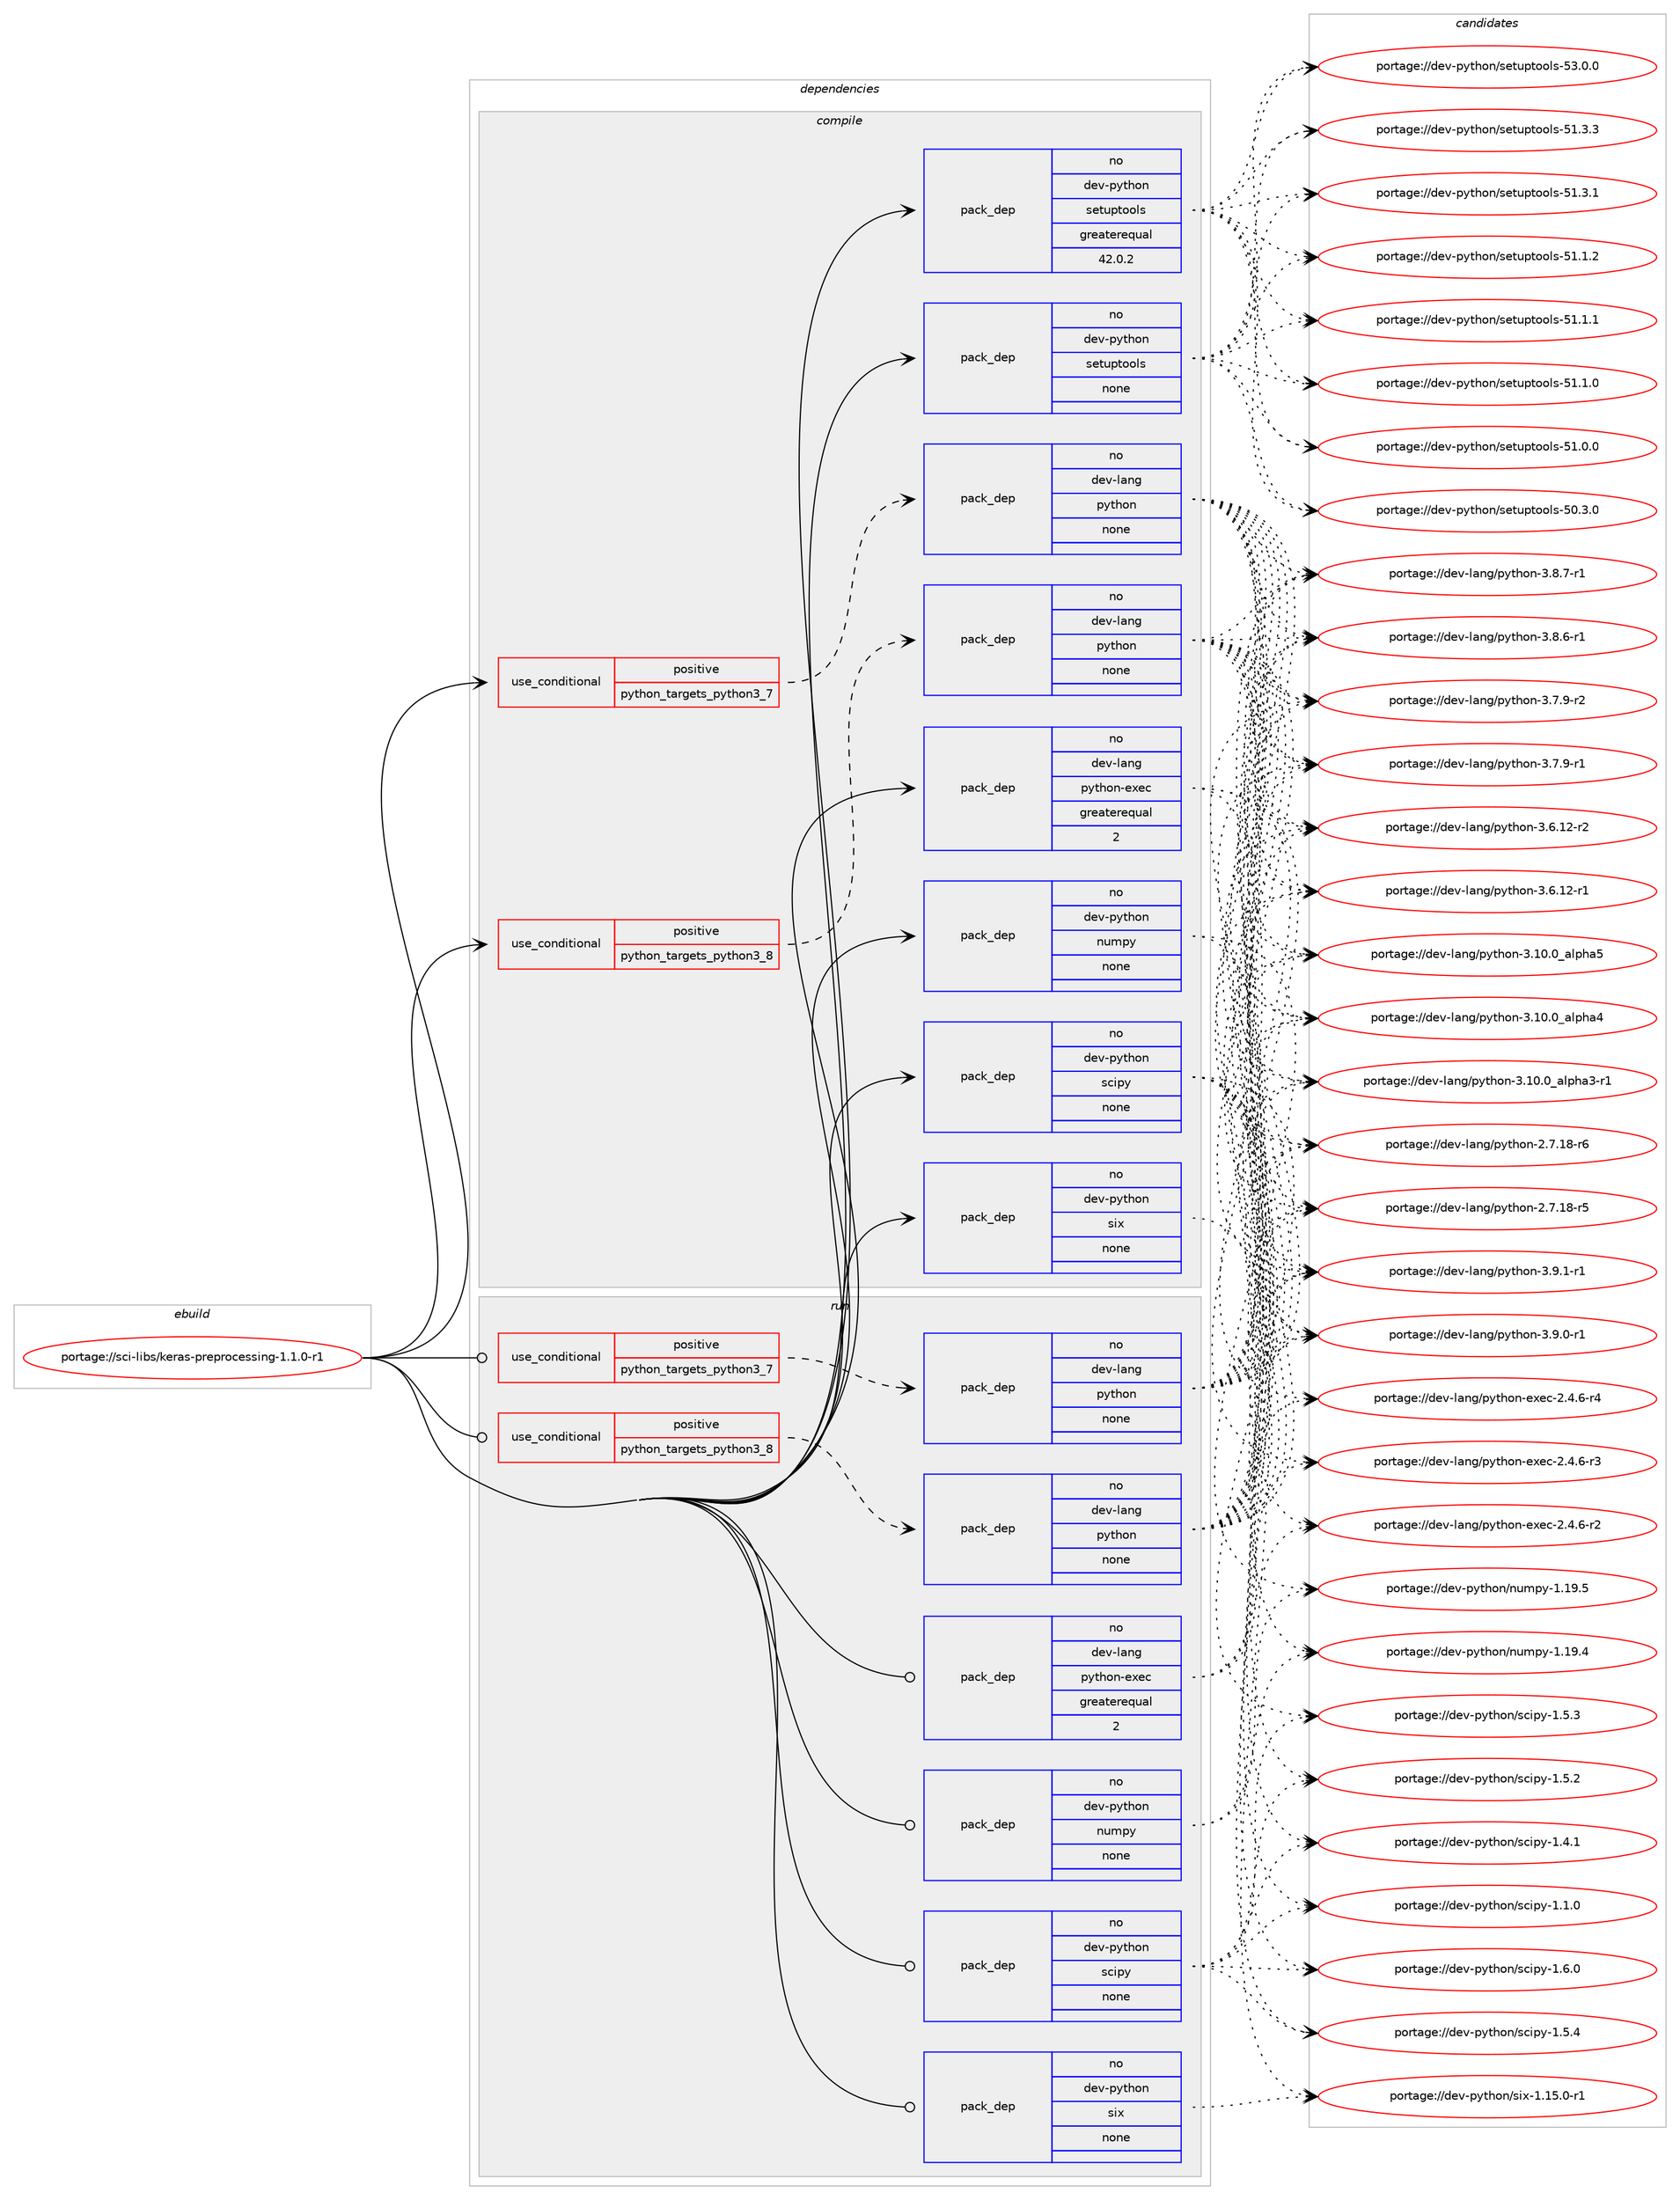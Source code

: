 digraph prolog {

# *************
# Graph options
# *************

newrank=true;
concentrate=true;
compound=true;
graph [rankdir=LR,fontname=Helvetica,fontsize=10,ranksep=1.5];#, ranksep=2.5, nodesep=0.2];
edge  [arrowhead=vee];
node  [fontname=Helvetica,fontsize=10];

# **********
# The ebuild
# **********

subgraph cluster_leftcol {
color=gray;
rank=same;
label=<<i>ebuild</i>>;
id [label="portage://sci-libs/keras-preprocessing-1.1.0-r1", color=red, width=4, href="../sci-libs/keras-preprocessing-1.1.0-r1.svg"];
}

# ****************
# The dependencies
# ****************

subgraph cluster_midcol {
color=gray;
label=<<i>dependencies</i>>;
subgraph cluster_compile {
fillcolor="#eeeeee";
style=filled;
label=<<i>compile</i>>;
subgraph cond5361 {
dependency17323 [label=<<TABLE BORDER="0" CELLBORDER="1" CELLSPACING="0" CELLPADDING="4"><TR><TD ROWSPAN="3" CELLPADDING="10">use_conditional</TD></TR><TR><TD>positive</TD></TR><TR><TD>python_targets_python3_7</TD></TR></TABLE>>, shape=none, color=red];
subgraph pack11826 {
dependency17324 [label=<<TABLE BORDER="0" CELLBORDER="1" CELLSPACING="0" CELLPADDING="4" WIDTH="220"><TR><TD ROWSPAN="6" CELLPADDING="30">pack_dep</TD></TR><TR><TD WIDTH="110">no</TD></TR><TR><TD>dev-lang</TD></TR><TR><TD>python</TD></TR><TR><TD>none</TD></TR><TR><TD></TD></TR></TABLE>>, shape=none, color=blue];
}
dependency17323:e -> dependency17324:w [weight=20,style="dashed",arrowhead="vee"];
}
id:e -> dependency17323:w [weight=20,style="solid",arrowhead="vee"];
subgraph cond5362 {
dependency17325 [label=<<TABLE BORDER="0" CELLBORDER="1" CELLSPACING="0" CELLPADDING="4"><TR><TD ROWSPAN="3" CELLPADDING="10">use_conditional</TD></TR><TR><TD>positive</TD></TR><TR><TD>python_targets_python3_8</TD></TR></TABLE>>, shape=none, color=red];
subgraph pack11827 {
dependency17326 [label=<<TABLE BORDER="0" CELLBORDER="1" CELLSPACING="0" CELLPADDING="4" WIDTH="220"><TR><TD ROWSPAN="6" CELLPADDING="30">pack_dep</TD></TR><TR><TD WIDTH="110">no</TD></TR><TR><TD>dev-lang</TD></TR><TR><TD>python</TD></TR><TR><TD>none</TD></TR><TR><TD></TD></TR></TABLE>>, shape=none, color=blue];
}
dependency17325:e -> dependency17326:w [weight=20,style="dashed",arrowhead="vee"];
}
id:e -> dependency17325:w [weight=20,style="solid",arrowhead="vee"];
subgraph pack11828 {
dependency17327 [label=<<TABLE BORDER="0" CELLBORDER="1" CELLSPACING="0" CELLPADDING="4" WIDTH="220"><TR><TD ROWSPAN="6" CELLPADDING="30">pack_dep</TD></TR><TR><TD WIDTH="110">no</TD></TR><TR><TD>dev-lang</TD></TR><TR><TD>python-exec</TD></TR><TR><TD>greaterequal</TD></TR><TR><TD>2</TD></TR></TABLE>>, shape=none, color=blue];
}
id:e -> dependency17327:w [weight=20,style="solid",arrowhead="vee"];
subgraph pack11829 {
dependency17328 [label=<<TABLE BORDER="0" CELLBORDER="1" CELLSPACING="0" CELLPADDING="4" WIDTH="220"><TR><TD ROWSPAN="6" CELLPADDING="30">pack_dep</TD></TR><TR><TD WIDTH="110">no</TD></TR><TR><TD>dev-python</TD></TR><TR><TD>numpy</TD></TR><TR><TD>none</TD></TR><TR><TD></TD></TR></TABLE>>, shape=none, color=blue];
}
id:e -> dependency17328:w [weight=20,style="solid",arrowhead="vee"];
subgraph pack11830 {
dependency17329 [label=<<TABLE BORDER="0" CELLBORDER="1" CELLSPACING="0" CELLPADDING="4" WIDTH="220"><TR><TD ROWSPAN="6" CELLPADDING="30">pack_dep</TD></TR><TR><TD WIDTH="110">no</TD></TR><TR><TD>dev-python</TD></TR><TR><TD>scipy</TD></TR><TR><TD>none</TD></TR><TR><TD></TD></TR></TABLE>>, shape=none, color=blue];
}
id:e -> dependency17329:w [weight=20,style="solid",arrowhead="vee"];
subgraph pack11831 {
dependency17330 [label=<<TABLE BORDER="0" CELLBORDER="1" CELLSPACING="0" CELLPADDING="4" WIDTH="220"><TR><TD ROWSPAN="6" CELLPADDING="30">pack_dep</TD></TR><TR><TD WIDTH="110">no</TD></TR><TR><TD>dev-python</TD></TR><TR><TD>setuptools</TD></TR><TR><TD>greaterequal</TD></TR><TR><TD>42.0.2</TD></TR></TABLE>>, shape=none, color=blue];
}
id:e -> dependency17330:w [weight=20,style="solid",arrowhead="vee"];
subgraph pack11832 {
dependency17331 [label=<<TABLE BORDER="0" CELLBORDER="1" CELLSPACING="0" CELLPADDING="4" WIDTH="220"><TR><TD ROWSPAN="6" CELLPADDING="30">pack_dep</TD></TR><TR><TD WIDTH="110">no</TD></TR><TR><TD>dev-python</TD></TR><TR><TD>setuptools</TD></TR><TR><TD>none</TD></TR><TR><TD></TD></TR></TABLE>>, shape=none, color=blue];
}
id:e -> dependency17331:w [weight=20,style="solid",arrowhead="vee"];
subgraph pack11833 {
dependency17332 [label=<<TABLE BORDER="0" CELLBORDER="1" CELLSPACING="0" CELLPADDING="4" WIDTH="220"><TR><TD ROWSPAN="6" CELLPADDING="30">pack_dep</TD></TR><TR><TD WIDTH="110">no</TD></TR><TR><TD>dev-python</TD></TR><TR><TD>six</TD></TR><TR><TD>none</TD></TR><TR><TD></TD></TR></TABLE>>, shape=none, color=blue];
}
id:e -> dependency17332:w [weight=20,style="solid",arrowhead="vee"];
}
subgraph cluster_compileandrun {
fillcolor="#eeeeee";
style=filled;
label=<<i>compile and run</i>>;
}
subgraph cluster_run {
fillcolor="#eeeeee";
style=filled;
label=<<i>run</i>>;
subgraph cond5363 {
dependency17333 [label=<<TABLE BORDER="0" CELLBORDER="1" CELLSPACING="0" CELLPADDING="4"><TR><TD ROWSPAN="3" CELLPADDING="10">use_conditional</TD></TR><TR><TD>positive</TD></TR><TR><TD>python_targets_python3_7</TD></TR></TABLE>>, shape=none, color=red];
subgraph pack11834 {
dependency17334 [label=<<TABLE BORDER="0" CELLBORDER="1" CELLSPACING="0" CELLPADDING="4" WIDTH="220"><TR><TD ROWSPAN="6" CELLPADDING="30">pack_dep</TD></TR><TR><TD WIDTH="110">no</TD></TR><TR><TD>dev-lang</TD></TR><TR><TD>python</TD></TR><TR><TD>none</TD></TR><TR><TD></TD></TR></TABLE>>, shape=none, color=blue];
}
dependency17333:e -> dependency17334:w [weight=20,style="dashed",arrowhead="vee"];
}
id:e -> dependency17333:w [weight=20,style="solid",arrowhead="odot"];
subgraph cond5364 {
dependency17335 [label=<<TABLE BORDER="0" CELLBORDER="1" CELLSPACING="0" CELLPADDING="4"><TR><TD ROWSPAN="3" CELLPADDING="10">use_conditional</TD></TR><TR><TD>positive</TD></TR><TR><TD>python_targets_python3_8</TD></TR></TABLE>>, shape=none, color=red];
subgraph pack11835 {
dependency17336 [label=<<TABLE BORDER="0" CELLBORDER="1" CELLSPACING="0" CELLPADDING="4" WIDTH="220"><TR><TD ROWSPAN="6" CELLPADDING="30">pack_dep</TD></TR><TR><TD WIDTH="110">no</TD></TR><TR><TD>dev-lang</TD></TR><TR><TD>python</TD></TR><TR><TD>none</TD></TR><TR><TD></TD></TR></TABLE>>, shape=none, color=blue];
}
dependency17335:e -> dependency17336:w [weight=20,style="dashed",arrowhead="vee"];
}
id:e -> dependency17335:w [weight=20,style="solid",arrowhead="odot"];
subgraph pack11836 {
dependency17337 [label=<<TABLE BORDER="0" CELLBORDER="1" CELLSPACING="0" CELLPADDING="4" WIDTH="220"><TR><TD ROWSPAN="6" CELLPADDING="30">pack_dep</TD></TR><TR><TD WIDTH="110">no</TD></TR><TR><TD>dev-lang</TD></TR><TR><TD>python-exec</TD></TR><TR><TD>greaterequal</TD></TR><TR><TD>2</TD></TR></TABLE>>, shape=none, color=blue];
}
id:e -> dependency17337:w [weight=20,style="solid",arrowhead="odot"];
subgraph pack11837 {
dependency17338 [label=<<TABLE BORDER="0" CELLBORDER="1" CELLSPACING="0" CELLPADDING="4" WIDTH="220"><TR><TD ROWSPAN="6" CELLPADDING="30">pack_dep</TD></TR><TR><TD WIDTH="110">no</TD></TR><TR><TD>dev-python</TD></TR><TR><TD>numpy</TD></TR><TR><TD>none</TD></TR><TR><TD></TD></TR></TABLE>>, shape=none, color=blue];
}
id:e -> dependency17338:w [weight=20,style="solid",arrowhead="odot"];
subgraph pack11838 {
dependency17339 [label=<<TABLE BORDER="0" CELLBORDER="1" CELLSPACING="0" CELLPADDING="4" WIDTH="220"><TR><TD ROWSPAN="6" CELLPADDING="30">pack_dep</TD></TR><TR><TD WIDTH="110">no</TD></TR><TR><TD>dev-python</TD></TR><TR><TD>scipy</TD></TR><TR><TD>none</TD></TR><TR><TD></TD></TR></TABLE>>, shape=none, color=blue];
}
id:e -> dependency17339:w [weight=20,style="solid",arrowhead="odot"];
subgraph pack11839 {
dependency17340 [label=<<TABLE BORDER="0" CELLBORDER="1" CELLSPACING="0" CELLPADDING="4" WIDTH="220"><TR><TD ROWSPAN="6" CELLPADDING="30">pack_dep</TD></TR><TR><TD WIDTH="110">no</TD></TR><TR><TD>dev-python</TD></TR><TR><TD>six</TD></TR><TR><TD>none</TD></TR><TR><TD></TD></TR></TABLE>>, shape=none, color=blue];
}
id:e -> dependency17340:w [weight=20,style="solid",arrowhead="odot"];
}
}

# **************
# The candidates
# **************

subgraph cluster_choices {
rank=same;
color=gray;
label=<<i>candidates</i>>;

subgraph choice11826 {
color=black;
nodesep=1;
choice1001011184510897110103471121211161041111104551465746494511449 [label="portage://dev-lang/python-3.9.1-r1", color=red, width=4,href="../dev-lang/python-3.9.1-r1.svg"];
choice1001011184510897110103471121211161041111104551465746484511449 [label="portage://dev-lang/python-3.9.0-r1", color=red, width=4,href="../dev-lang/python-3.9.0-r1.svg"];
choice1001011184510897110103471121211161041111104551465646554511449 [label="portage://dev-lang/python-3.8.7-r1", color=red, width=4,href="../dev-lang/python-3.8.7-r1.svg"];
choice1001011184510897110103471121211161041111104551465646544511449 [label="portage://dev-lang/python-3.8.6-r1", color=red, width=4,href="../dev-lang/python-3.8.6-r1.svg"];
choice1001011184510897110103471121211161041111104551465546574511450 [label="portage://dev-lang/python-3.7.9-r2", color=red, width=4,href="../dev-lang/python-3.7.9-r2.svg"];
choice1001011184510897110103471121211161041111104551465546574511449 [label="portage://dev-lang/python-3.7.9-r1", color=red, width=4,href="../dev-lang/python-3.7.9-r1.svg"];
choice100101118451089711010347112121116104111110455146544649504511450 [label="portage://dev-lang/python-3.6.12-r2", color=red, width=4,href="../dev-lang/python-3.6.12-r2.svg"];
choice100101118451089711010347112121116104111110455146544649504511449 [label="portage://dev-lang/python-3.6.12-r1", color=red, width=4,href="../dev-lang/python-3.6.12-r1.svg"];
choice1001011184510897110103471121211161041111104551464948464895971081121049753 [label="portage://dev-lang/python-3.10.0_alpha5", color=red, width=4,href="../dev-lang/python-3.10.0_alpha5.svg"];
choice1001011184510897110103471121211161041111104551464948464895971081121049752 [label="portage://dev-lang/python-3.10.0_alpha4", color=red, width=4,href="../dev-lang/python-3.10.0_alpha4.svg"];
choice10010111845108971101034711212111610411111045514649484648959710811210497514511449 [label="portage://dev-lang/python-3.10.0_alpha3-r1", color=red, width=4,href="../dev-lang/python-3.10.0_alpha3-r1.svg"];
choice100101118451089711010347112121116104111110455046554649564511454 [label="portage://dev-lang/python-2.7.18-r6", color=red, width=4,href="../dev-lang/python-2.7.18-r6.svg"];
choice100101118451089711010347112121116104111110455046554649564511453 [label="portage://dev-lang/python-2.7.18-r5", color=red, width=4,href="../dev-lang/python-2.7.18-r5.svg"];
dependency17324:e -> choice1001011184510897110103471121211161041111104551465746494511449:w [style=dotted,weight="100"];
dependency17324:e -> choice1001011184510897110103471121211161041111104551465746484511449:w [style=dotted,weight="100"];
dependency17324:e -> choice1001011184510897110103471121211161041111104551465646554511449:w [style=dotted,weight="100"];
dependency17324:e -> choice1001011184510897110103471121211161041111104551465646544511449:w [style=dotted,weight="100"];
dependency17324:e -> choice1001011184510897110103471121211161041111104551465546574511450:w [style=dotted,weight="100"];
dependency17324:e -> choice1001011184510897110103471121211161041111104551465546574511449:w [style=dotted,weight="100"];
dependency17324:e -> choice100101118451089711010347112121116104111110455146544649504511450:w [style=dotted,weight="100"];
dependency17324:e -> choice100101118451089711010347112121116104111110455146544649504511449:w [style=dotted,weight="100"];
dependency17324:e -> choice1001011184510897110103471121211161041111104551464948464895971081121049753:w [style=dotted,weight="100"];
dependency17324:e -> choice1001011184510897110103471121211161041111104551464948464895971081121049752:w [style=dotted,weight="100"];
dependency17324:e -> choice10010111845108971101034711212111610411111045514649484648959710811210497514511449:w [style=dotted,weight="100"];
dependency17324:e -> choice100101118451089711010347112121116104111110455046554649564511454:w [style=dotted,weight="100"];
dependency17324:e -> choice100101118451089711010347112121116104111110455046554649564511453:w [style=dotted,weight="100"];
}
subgraph choice11827 {
color=black;
nodesep=1;
choice1001011184510897110103471121211161041111104551465746494511449 [label="portage://dev-lang/python-3.9.1-r1", color=red, width=4,href="../dev-lang/python-3.9.1-r1.svg"];
choice1001011184510897110103471121211161041111104551465746484511449 [label="portage://dev-lang/python-3.9.0-r1", color=red, width=4,href="../dev-lang/python-3.9.0-r1.svg"];
choice1001011184510897110103471121211161041111104551465646554511449 [label="portage://dev-lang/python-3.8.7-r1", color=red, width=4,href="../dev-lang/python-3.8.7-r1.svg"];
choice1001011184510897110103471121211161041111104551465646544511449 [label="portage://dev-lang/python-3.8.6-r1", color=red, width=4,href="../dev-lang/python-3.8.6-r1.svg"];
choice1001011184510897110103471121211161041111104551465546574511450 [label="portage://dev-lang/python-3.7.9-r2", color=red, width=4,href="../dev-lang/python-3.7.9-r2.svg"];
choice1001011184510897110103471121211161041111104551465546574511449 [label="portage://dev-lang/python-3.7.9-r1", color=red, width=4,href="../dev-lang/python-3.7.9-r1.svg"];
choice100101118451089711010347112121116104111110455146544649504511450 [label="portage://dev-lang/python-3.6.12-r2", color=red, width=4,href="../dev-lang/python-3.6.12-r2.svg"];
choice100101118451089711010347112121116104111110455146544649504511449 [label="portage://dev-lang/python-3.6.12-r1", color=red, width=4,href="../dev-lang/python-3.6.12-r1.svg"];
choice1001011184510897110103471121211161041111104551464948464895971081121049753 [label="portage://dev-lang/python-3.10.0_alpha5", color=red, width=4,href="../dev-lang/python-3.10.0_alpha5.svg"];
choice1001011184510897110103471121211161041111104551464948464895971081121049752 [label="portage://dev-lang/python-3.10.0_alpha4", color=red, width=4,href="../dev-lang/python-3.10.0_alpha4.svg"];
choice10010111845108971101034711212111610411111045514649484648959710811210497514511449 [label="portage://dev-lang/python-3.10.0_alpha3-r1", color=red, width=4,href="../dev-lang/python-3.10.0_alpha3-r1.svg"];
choice100101118451089711010347112121116104111110455046554649564511454 [label="portage://dev-lang/python-2.7.18-r6", color=red, width=4,href="../dev-lang/python-2.7.18-r6.svg"];
choice100101118451089711010347112121116104111110455046554649564511453 [label="portage://dev-lang/python-2.7.18-r5", color=red, width=4,href="../dev-lang/python-2.7.18-r5.svg"];
dependency17326:e -> choice1001011184510897110103471121211161041111104551465746494511449:w [style=dotted,weight="100"];
dependency17326:e -> choice1001011184510897110103471121211161041111104551465746484511449:w [style=dotted,weight="100"];
dependency17326:e -> choice1001011184510897110103471121211161041111104551465646554511449:w [style=dotted,weight="100"];
dependency17326:e -> choice1001011184510897110103471121211161041111104551465646544511449:w [style=dotted,weight="100"];
dependency17326:e -> choice1001011184510897110103471121211161041111104551465546574511450:w [style=dotted,weight="100"];
dependency17326:e -> choice1001011184510897110103471121211161041111104551465546574511449:w [style=dotted,weight="100"];
dependency17326:e -> choice100101118451089711010347112121116104111110455146544649504511450:w [style=dotted,weight="100"];
dependency17326:e -> choice100101118451089711010347112121116104111110455146544649504511449:w [style=dotted,weight="100"];
dependency17326:e -> choice1001011184510897110103471121211161041111104551464948464895971081121049753:w [style=dotted,weight="100"];
dependency17326:e -> choice1001011184510897110103471121211161041111104551464948464895971081121049752:w [style=dotted,weight="100"];
dependency17326:e -> choice10010111845108971101034711212111610411111045514649484648959710811210497514511449:w [style=dotted,weight="100"];
dependency17326:e -> choice100101118451089711010347112121116104111110455046554649564511454:w [style=dotted,weight="100"];
dependency17326:e -> choice100101118451089711010347112121116104111110455046554649564511453:w [style=dotted,weight="100"];
}
subgraph choice11828 {
color=black;
nodesep=1;
choice10010111845108971101034711212111610411111045101120101994550465246544511452 [label="portage://dev-lang/python-exec-2.4.6-r4", color=red, width=4,href="../dev-lang/python-exec-2.4.6-r4.svg"];
choice10010111845108971101034711212111610411111045101120101994550465246544511451 [label="portage://dev-lang/python-exec-2.4.6-r3", color=red, width=4,href="../dev-lang/python-exec-2.4.6-r3.svg"];
choice10010111845108971101034711212111610411111045101120101994550465246544511450 [label="portage://dev-lang/python-exec-2.4.6-r2", color=red, width=4,href="../dev-lang/python-exec-2.4.6-r2.svg"];
dependency17327:e -> choice10010111845108971101034711212111610411111045101120101994550465246544511452:w [style=dotted,weight="100"];
dependency17327:e -> choice10010111845108971101034711212111610411111045101120101994550465246544511451:w [style=dotted,weight="100"];
dependency17327:e -> choice10010111845108971101034711212111610411111045101120101994550465246544511450:w [style=dotted,weight="100"];
}
subgraph choice11829 {
color=black;
nodesep=1;
choice100101118451121211161041111104711011710911212145494649574653 [label="portage://dev-python/numpy-1.19.5", color=red, width=4,href="../dev-python/numpy-1.19.5.svg"];
choice100101118451121211161041111104711011710911212145494649574652 [label="portage://dev-python/numpy-1.19.4", color=red, width=4,href="../dev-python/numpy-1.19.4.svg"];
dependency17328:e -> choice100101118451121211161041111104711011710911212145494649574653:w [style=dotted,weight="100"];
dependency17328:e -> choice100101118451121211161041111104711011710911212145494649574652:w [style=dotted,weight="100"];
}
subgraph choice11830 {
color=black;
nodesep=1;
choice100101118451121211161041111104711599105112121454946544648 [label="portage://dev-python/scipy-1.6.0", color=red, width=4,href="../dev-python/scipy-1.6.0.svg"];
choice100101118451121211161041111104711599105112121454946534652 [label="portage://dev-python/scipy-1.5.4", color=red, width=4,href="../dev-python/scipy-1.5.4.svg"];
choice100101118451121211161041111104711599105112121454946534651 [label="portage://dev-python/scipy-1.5.3", color=red, width=4,href="../dev-python/scipy-1.5.3.svg"];
choice100101118451121211161041111104711599105112121454946534650 [label="portage://dev-python/scipy-1.5.2", color=red, width=4,href="../dev-python/scipy-1.5.2.svg"];
choice100101118451121211161041111104711599105112121454946524649 [label="portage://dev-python/scipy-1.4.1", color=red, width=4,href="../dev-python/scipy-1.4.1.svg"];
choice100101118451121211161041111104711599105112121454946494648 [label="portage://dev-python/scipy-1.1.0", color=red, width=4,href="../dev-python/scipy-1.1.0.svg"];
dependency17329:e -> choice100101118451121211161041111104711599105112121454946544648:w [style=dotted,weight="100"];
dependency17329:e -> choice100101118451121211161041111104711599105112121454946534652:w [style=dotted,weight="100"];
dependency17329:e -> choice100101118451121211161041111104711599105112121454946534651:w [style=dotted,weight="100"];
dependency17329:e -> choice100101118451121211161041111104711599105112121454946534650:w [style=dotted,weight="100"];
dependency17329:e -> choice100101118451121211161041111104711599105112121454946524649:w [style=dotted,weight="100"];
dependency17329:e -> choice100101118451121211161041111104711599105112121454946494648:w [style=dotted,weight="100"];
}
subgraph choice11831 {
color=black;
nodesep=1;
choice100101118451121211161041111104711510111611711211611111110811545535146484648 [label="portage://dev-python/setuptools-53.0.0", color=red, width=4,href="../dev-python/setuptools-53.0.0.svg"];
choice100101118451121211161041111104711510111611711211611111110811545534946514651 [label="portage://dev-python/setuptools-51.3.3", color=red, width=4,href="../dev-python/setuptools-51.3.3.svg"];
choice100101118451121211161041111104711510111611711211611111110811545534946514649 [label="portage://dev-python/setuptools-51.3.1", color=red, width=4,href="../dev-python/setuptools-51.3.1.svg"];
choice100101118451121211161041111104711510111611711211611111110811545534946494650 [label="portage://dev-python/setuptools-51.1.2", color=red, width=4,href="../dev-python/setuptools-51.1.2.svg"];
choice100101118451121211161041111104711510111611711211611111110811545534946494649 [label="portage://dev-python/setuptools-51.1.1", color=red, width=4,href="../dev-python/setuptools-51.1.1.svg"];
choice100101118451121211161041111104711510111611711211611111110811545534946494648 [label="portage://dev-python/setuptools-51.1.0", color=red, width=4,href="../dev-python/setuptools-51.1.0.svg"];
choice100101118451121211161041111104711510111611711211611111110811545534946484648 [label="portage://dev-python/setuptools-51.0.0", color=red, width=4,href="../dev-python/setuptools-51.0.0.svg"];
choice100101118451121211161041111104711510111611711211611111110811545534846514648 [label="portage://dev-python/setuptools-50.3.0", color=red, width=4,href="../dev-python/setuptools-50.3.0.svg"];
dependency17330:e -> choice100101118451121211161041111104711510111611711211611111110811545535146484648:w [style=dotted,weight="100"];
dependency17330:e -> choice100101118451121211161041111104711510111611711211611111110811545534946514651:w [style=dotted,weight="100"];
dependency17330:e -> choice100101118451121211161041111104711510111611711211611111110811545534946514649:w [style=dotted,weight="100"];
dependency17330:e -> choice100101118451121211161041111104711510111611711211611111110811545534946494650:w [style=dotted,weight="100"];
dependency17330:e -> choice100101118451121211161041111104711510111611711211611111110811545534946494649:w [style=dotted,weight="100"];
dependency17330:e -> choice100101118451121211161041111104711510111611711211611111110811545534946494648:w [style=dotted,weight="100"];
dependency17330:e -> choice100101118451121211161041111104711510111611711211611111110811545534946484648:w [style=dotted,weight="100"];
dependency17330:e -> choice100101118451121211161041111104711510111611711211611111110811545534846514648:w [style=dotted,weight="100"];
}
subgraph choice11832 {
color=black;
nodesep=1;
choice100101118451121211161041111104711510111611711211611111110811545535146484648 [label="portage://dev-python/setuptools-53.0.0", color=red, width=4,href="../dev-python/setuptools-53.0.0.svg"];
choice100101118451121211161041111104711510111611711211611111110811545534946514651 [label="portage://dev-python/setuptools-51.3.3", color=red, width=4,href="../dev-python/setuptools-51.3.3.svg"];
choice100101118451121211161041111104711510111611711211611111110811545534946514649 [label="portage://dev-python/setuptools-51.3.1", color=red, width=4,href="../dev-python/setuptools-51.3.1.svg"];
choice100101118451121211161041111104711510111611711211611111110811545534946494650 [label="portage://dev-python/setuptools-51.1.2", color=red, width=4,href="../dev-python/setuptools-51.1.2.svg"];
choice100101118451121211161041111104711510111611711211611111110811545534946494649 [label="portage://dev-python/setuptools-51.1.1", color=red, width=4,href="../dev-python/setuptools-51.1.1.svg"];
choice100101118451121211161041111104711510111611711211611111110811545534946494648 [label="portage://dev-python/setuptools-51.1.0", color=red, width=4,href="../dev-python/setuptools-51.1.0.svg"];
choice100101118451121211161041111104711510111611711211611111110811545534946484648 [label="portage://dev-python/setuptools-51.0.0", color=red, width=4,href="../dev-python/setuptools-51.0.0.svg"];
choice100101118451121211161041111104711510111611711211611111110811545534846514648 [label="portage://dev-python/setuptools-50.3.0", color=red, width=4,href="../dev-python/setuptools-50.3.0.svg"];
dependency17331:e -> choice100101118451121211161041111104711510111611711211611111110811545535146484648:w [style=dotted,weight="100"];
dependency17331:e -> choice100101118451121211161041111104711510111611711211611111110811545534946514651:w [style=dotted,weight="100"];
dependency17331:e -> choice100101118451121211161041111104711510111611711211611111110811545534946514649:w [style=dotted,weight="100"];
dependency17331:e -> choice100101118451121211161041111104711510111611711211611111110811545534946494650:w [style=dotted,weight="100"];
dependency17331:e -> choice100101118451121211161041111104711510111611711211611111110811545534946494649:w [style=dotted,weight="100"];
dependency17331:e -> choice100101118451121211161041111104711510111611711211611111110811545534946494648:w [style=dotted,weight="100"];
dependency17331:e -> choice100101118451121211161041111104711510111611711211611111110811545534946484648:w [style=dotted,weight="100"];
dependency17331:e -> choice100101118451121211161041111104711510111611711211611111110811545534846514648:w [style=dotted,weight="100"];
}
subgraph choice11833 {
color=black;
nodesep=1;
choice1001011184511212111610411111047115105120454946495346484511449 [label="portage://dev-python/six-1.15.0-r1", color=red, width=4,href="../dev-python/six-1.15.0-r1.svg"];
dependency17332:e -> choice1001011184511212111610411111047115105120454946495346484511449:w [style=dotted,weight="100"];
}
subgraph choice11834 {
color=black;
nodesep=1;
choice1001011184510897110103471121211161041111104551465746494511449 [label="portage://dev-lang/python-3.9.1-r1", color=red, width=4,href="../dev-lang/python-3.9.1-r1.svg"];
choice1001011184510897110103471121211161041111104551465746484511449 [label="portage://dev-lang/python-3.9.0-r1", color=red, width=4,href="../dev-lang/python-3.9.0-r1.svg"];
choice1001011184510897110103471121211161041111104551465646554511449 [label="portage://dev-lang/python-3.8.7-r1", color=red, width=4,href="../dev-lang/python-3.8.7-r1.svg"];
choice1001011184510897110103471121211161041111104551465646544511449 [label="portage://dev-lang/python-3.8.6-r1", color=red, width=4,href="../dev-lang/python-3.8.6-r1.svg"];
choice1001011184510897110103471121211161041111104551465546574511450 [label="portage://dev-lang/python-3.7.9-r2", color=red, width=4,href="../dev-lang/python-3.7.9-r2.svg"];
choice1001011184510897110103471121211161041111104551465546574511449 [label="portage://dev-lang/python-3.7.9-r1", color=red, width=4,href="../dev-lang/python-3.7.9-r1.svg"];
choice100101118451089711010347112121116104111110455146544649504511450 [label="portage://dev-lang/python-3.6.12-r2", color=red, width=4,href="../dev-lang/python-3.6.12-r2.svg"];
choice100101118451089711010347112121116104111110455146544649504511449 [label="portage://dev-lang/python-3.6.12-r1", color=red, width=4,href="../dev-lang/python-3.6.12-r1.svg"];
choice1001011184510897110103471121211161041111104551464948464895971081121049753 [label="portage://dev-lang/python-3.10.0_alpha5", color=red, width=4,href="../dev-lang/python-3.10.0_alpha5.svg"];
choice1001011184510897110103471121211161041111104551464948464895971081121049752 [label="portage://dev-lang/python-3.10.0_alpha4", color=red, width=4,href="../dev-lang/python-3.10.0_alpha4.svg"];
choice10010111845108971101034711212111610411111045514649484648959710811210497514511449 [label="portage://dev-lang/python-3.10.0_alpha3-r1", color=red, width=4,href="../dev-lang/python-3.10.0_alpha3-r1.svg"];
choice100101118451089711010347112121116104111110455046554649564511454 [label="portage://dev-lang/python-2.7.18-r6", color=red, width=4,href="../dev-lang/python-2.7.18-r6.svg"];
choice100101118451089711010347112121116104111110455046554649564511453 [label="portage://dev-lang/python-2.7.18-r5", color=red, width=4,href="../dev-lang/python-2.7.18-r5.svg"];
dependency17334:e -> choice1001011184510897110103471121211161041111104551465746494511449:w [style=dotted,weight="100"];
dependency17334:e -> choice1001011184510897110103471121211161041111104551465746484511449:w [style=dotted,weight="100"];
dependency17334:e -> choice1001011184510897110103471121211161041111104551465646554511449:w [style=dotted,weight="100"];
dependency17334:e -> choice1001011184510897110103471121211161041111104551465646544511449:w [style=dotted,weight="100"];
dependency17334:e -> choice1001011184510897110103471121211161041111104551465546574511450:w [style=dotted,weight="100"];
dependency17334:e -> choice1001011184510897110103471121211161041111104551465546574511449:w [style=dotted,weight="100"];
dependency17334:e -> choice100101118451089711010347112121116104111110455146544649504511450:w [style=dotted,weight="100"];
dependency17334:e -> choice100101118451089711010347112121116104111110455146544649504511449:w [style=dotted,weight="100"];
dependency17334:e -> choice1001011184510897110103471121211161041111104551464948464895971081121049753:w [style=dotted,weight="100"];
dependency17334:e -> choice1001011184510897110103471121211161041111104551464948464895971081121049752:w [style=dotted,weight="100"];
dependency17334:e -> choice10010111845108971101034711212111610411111045514649484648959710811210497514511449:w [style=dotted,weight="100"];
dependency17334:e -> choice100101118451089711010347112121116104111110455046554649564511454:w [style=dotted,weight="100"];
dependency17334:e -> choice100101118451089711010347112121116104111110455046554649564511453:w [style=dotted,weight="100"];
}
subgraph choice11835 {
color=black;
nodesep=1;
choice1001011184510897110103471121211161041111104551465746494511449 [label="portage://dev-lang/python-3.9.1-r1", color=red, width=4,href="../dev-lang/python-3.9.1-r1.svg"];
choice1001011184510897110103471121211161041111104551465746484511449 [label="portage://dev-lang/python-3.9.0-r1", color=red, width=4,href="../dev-lang/python-3.9.0-r1.svg"];
choice1001011184510897110103471121211161041111104551465646554511449 [label="portage://dev-lang/python-3.8.7-r1", color=red, width=4,href="../dev-lang/python-3.8.7-r1.svg"];
choice1001011184510897110103471121211161041111104551465646544511449 [label="portage://dev-lang/python-3.8.6-r1", color=red, width=4,href="../dev-lang/python-3.8.6-r1.svg"];
choice1001011184510897110103471121211161041111104551465546574511450 [label="portage://dev-lang/python-3.7.9-r2", color=red, width=4,href="../dev-lang/python-3.7.9-r2.svg"];
choice1001011184510897110103471121211161041111104551465546574511449 [label="portage://dev-lang/python-3.7.9-r1", color=red, width=4,href="../dev-lang/python-3.7.9-r1.svg"];
choice100101118451089711010347112121116104111110455146544649504511450 [label="portage://dev-lang/python-3.6.12-r2", color=red, width=4,href="../dev-lang/python-3.6.12-r2.svg"];
choice100101118451089711010347112121116104111110455146544649504511449 [label="portage://dev-lang/python-3.6.12-r1", color=red, width=4,href="../dev-lang/python-3.6.12-r1.svg"];
choice1001011184510897110103471121211161041111104551464948464895971081121049753 [label="portage://dev-lang/python-3.10.0_alpha5", color=red, width=4,href="../dev-lang/python-3.10.0_alpha5.svg"];
choice1001011184510897110103471121211161041111104551464948464895971081121049752 [label="portage://dev-lang/python-3.10.0_alpha4", color=red, width=4,href="../dev-lang/python-3.10.0_alpha4.svg"];
choice10010111845108971101034711212111610411111045514649484648959710811210497514511449 [label="portage://dev-lang/python-3.10.0_alpha3-r1", color=red, width=4,href="../dev-lang/python-3.10.0_alpha3-r1.svg"];
choice100101118451089711010347112121116104111110455046554649564511454 [label="portage://dev-lang/python-2.7.18-r6", color=red, width=4,href="../dev-lang/python-2.7.18-r6.svg"];
choice100101118451089711010347112121116104111110455046554649564511453 [label="portage://dev-lang/python-2.7.18-r5", color=red, width=4,href="../dev-lang/python-2.7.18-r5.svg"];
dependency17336:e -> choice1001011184510897110103471121211161041111104551465746494511449:w [style=dotted,weight="100"];
dependency17336:e -> choice1001011184510897110103471121211161041111104551465746484511449:w [style=dotted,weight="100"];
dependency17336:e -> choice1001011184510897110103471121211161041111104551465646554511449:w [style=dotted,weight="100"];
dependency17336:e -> choice1001011184510897110103471121211161041111104551465646544511449:w [style=dotted,weight="100"];
dependency17336:e -> choice1001011184510897110103471121211161041111104551465546574511450:w [style=dotted,weight="100"];
dependency17336:e -> choice1001011184510897110103471121211161041111104551465546574511449:w [style=dotted,weight="100"];
dependency17336:e -> choice100101118451089711010347112121116104111110455146544649504511450:w [style=dotted,weight="100"];
dependency17336:e -> choice100101118451089711010347112121116104111110455146544649504511449:w [style=dotted,weight="100"];
dependency17336:e -> choice1001011184510897110103471121211161041111104551464948464895971081121049753:w [style=dotted,weight="100"];
dependency17336:e -> choice1001011184510897110103471121211161041111104551464948464895971081121049752:w [style=dotted,weight="100"];
dependency17336:e -> choice10010111845108971101034711212111610411111045514649484648959710811210497514511449:w [style=dotted,weight="100"];
dependency17336:e -> choice100101118451089711010347112121116104111110455046554649564511454:w [style=dotted,weight="100"];
dependency17336:e -> choice100101118451089711010347112121116104111110455046554649564511453:w [style=dotted,weight="100"];
}
subgraph choice11836 {
color=black;
nodesep=1;
choice10010111845108971101034711212111610411111045101120101994550465246544511452 [label="portage://dev-lang/python-exec-2.4.6-r4", color=red, width=4,href="../dev-lang/python-exec-2.4.6-r4.svg"];
choice10010111845108971101034711212111610411111045101120101994550465246544511451 [label="portage://dev-lang/python-exec-2.4.6-r3", color=red, width=4,href="../dev-lang/python-exec-2.4.6-r3.svg"];
choice10010111845108971101034711212111610411111045101120101994550465246544511450 [label="portage://dev-lang/python-exec-2.4.6-r2", color=red, width=4,href="../dev-lang/python-exec-2.4.6-r2.svg"];
dependency17337:e -> choice10010111845108971101034711212111610411111045101120101994550465246544511452:w [style=dotted,weight="100"];
dependency17337:e -> choice10010111845108971101034711212111610411111045101120101994550465246544511451:w [style=dotted,weight="100"];
dependency17337:e -> choice10010111845108971101034711212111610411111045101120101994550465246544511450:w [style=dotted,weight="100"];
}
subgraph choice11837 {
color=black;
nodesep=1;
choice100101118451121211161041111104711011710911212145494649574653 [label="portage://dev-python/numpy-1.19.5", color=red, width=4,href="../dev-python/numpy-1.19.5.svg"];
choice100101118451121211161041111104711011710911212145494649574652 [label="portage://dev-python/numpy-1.19.4", color=red, width=4,href="../dev-python/numpy-1.19.4.svg"];
dependency17338:e -> choice100101118451121211161041111104711011710911212145494649574653:w [style=dotted,weight="100"];
dependency17338:e -> choice100101118451121211161041111104711011710911212145494649574652:w [style=dotted,weight="100"];
}
subgraph choice11838 {
color=black;
nodesep=1;
choice100101118451121211161041111104711599105112121454946544648 [label="portage://dev-python/scipy-1.6.0", color=red, width=4,href="../dev-python/scipy-1.6.0.svg"];
choice100101118451121211161041111104711599105112121454946534652 [label="portage://dev-python/scipy-1.5.4", color=red, width=4,href="../dev-python/scipy-1.5.4.svg"];
choice100101118451121211161041111104711599105112121454946534651 [label="portage://dev-python/scipy-1.5.3", color=red, width=4,href="../dev-python/scipy-1.5.3.svg"];
choice100101118451121211161041111104711599105112121454946534650 [label="portage://dev-python/scipy-1.5.2", color=red, width=4,href="../dev-python/scipy-1.5.2.svg"];
choice100101118451121211161041111104711599105112121454946524649 [label="portage://dev-python/scipy-1.4.1", color=red, width=4,href="../dev-python/scipy-1.4.1.svg"];
choice100101118451121211161041111104711599105112121454946494648 [label="portage://dev-python/scipy-1.1.0", color=red, width=4,href="../dev-python/scipy-1.1.0.svg"];
dependency17339:e -> choice100101118451121211161041111104711599105112121454946544648:w [style=dotted,weight="100"];
dependency17339:e -> choice100101118451121211161041111104711599105112121454946534652:w [style=dotted,weight="100"];
dependency17339:e -> choice100101118451121211161041111104711599105112121454946534651:w [style=dotted,weight="100"];
dependency17339:e -> choice100101118451121211161041111104711599105112121454946534650:w [style=dotted,weight="100"];
dependency17339:e -> choice100101118451121211161041111104711599105112121454946524649:w [style=dotted,weight="100"];
dependency17339:e -> choice100101118451121211161041111104711599105112121454946494648:w [style=dotted,weight="100"];
}
subgraph choice11839 {
color=black;
nodesep=1;
choice1001011184511212111610411111047115105120454946495346484511449 [label="portage://dev-python/six-1.15.0-r1", color=red, width=4,href="../dev-python/six-1.15.0-r1.svg"];
dependency17340:e -> choice1001011184511212111610411111047115105120454946495346484511449:w [style=dotted,weight="100"];
}
}

}

